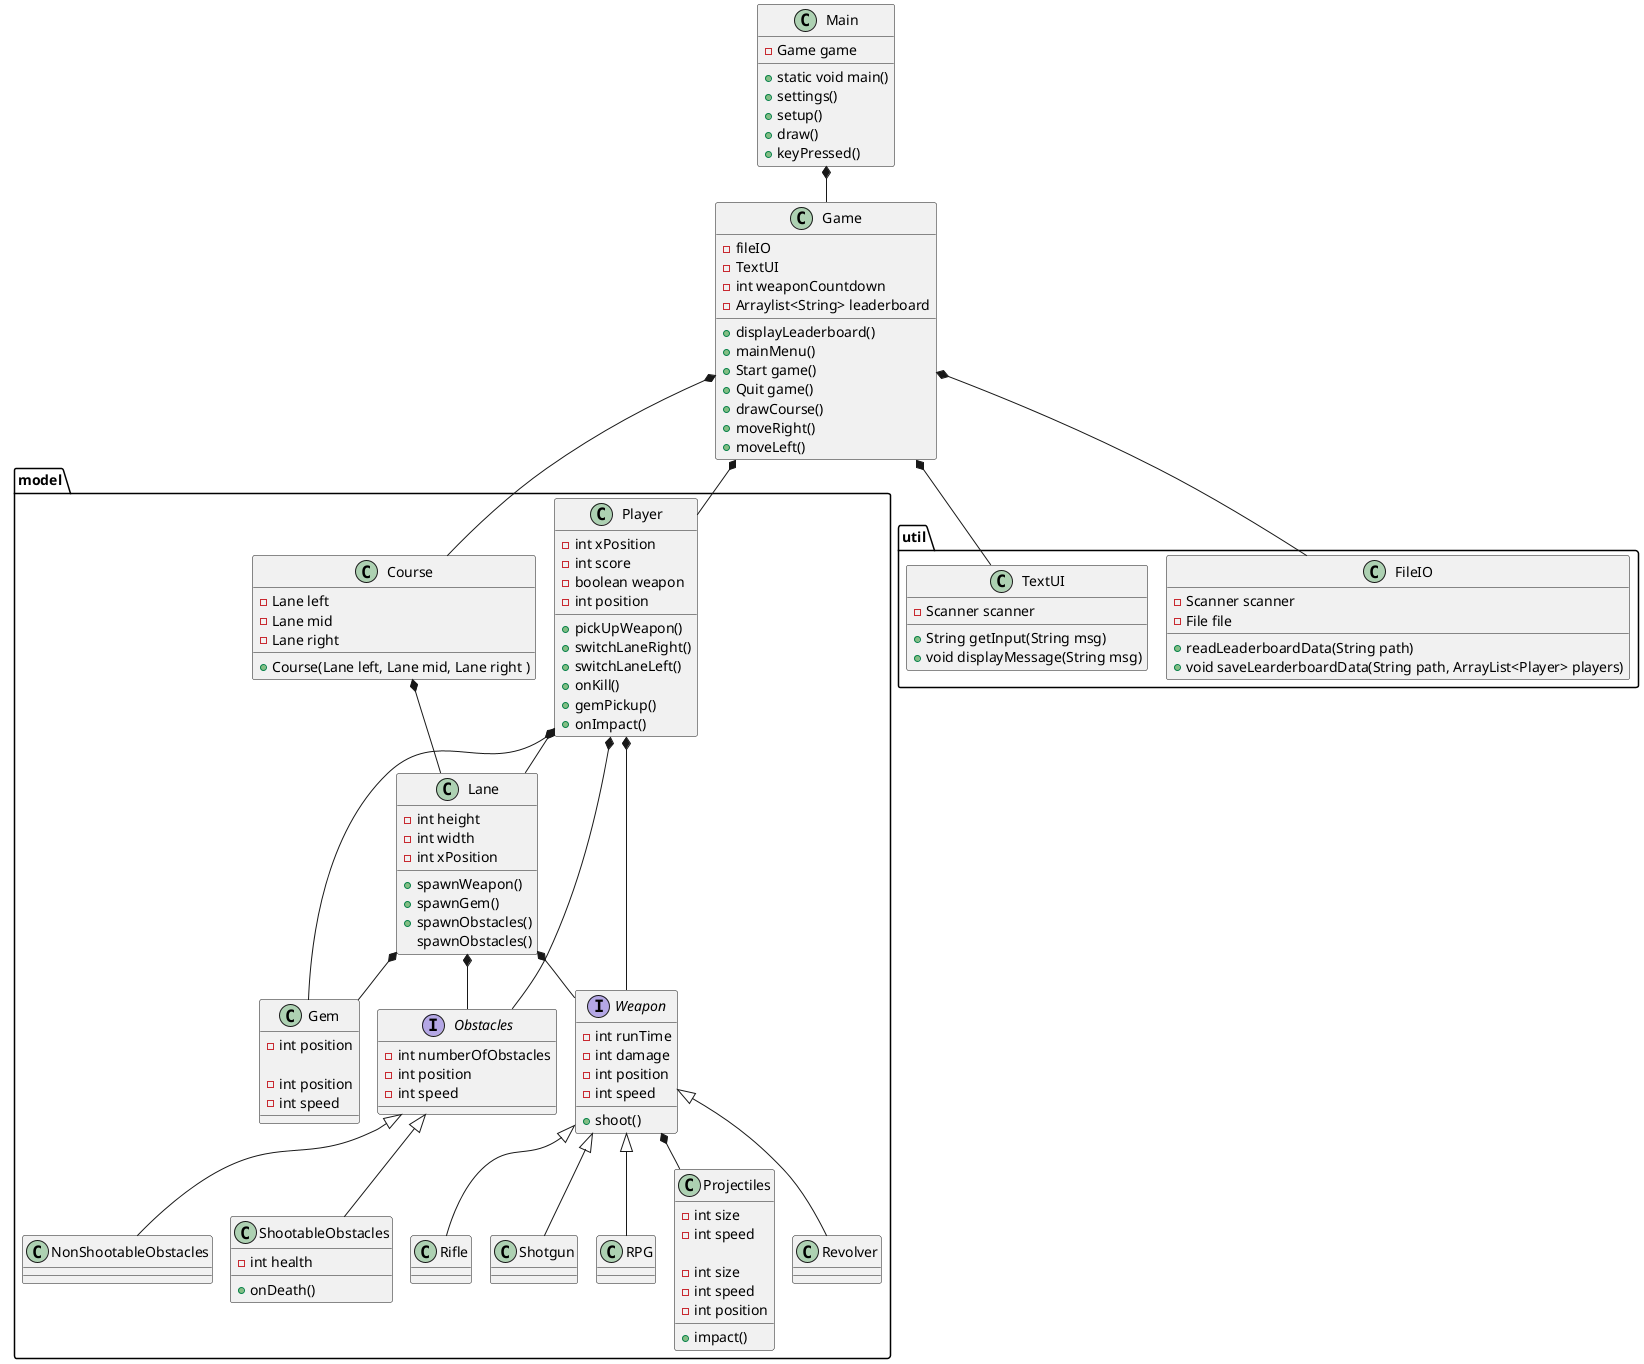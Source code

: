 @startuml
'https://plantuml.com/class-diagram


!pragma layout smetana

class Main{
- Game game
+ static void main()
+settings()
+setup()
+ draw()
+ keyPressed()
}

class Game{
- fileIO
- TextUI
- int weaponCountdown
-Arraylist<String> leaderboard

+displayLeaderboard()
+ mainMenu()
+ Start game()
+ Quit game()
+ drawCourse()
+ moveRight()
+ moveLeft()
}


package "model"{
class Player{
- int xPosition
- int score
- boolean weapon
- int position

+ pickUpWeapon()
+ switchLaneRight()
+ switchLaneLeft()
+ onKill()
+ gemPickup()
+ onImpact()
}
class Lane{
- int height
- int width
- int xPosition


+spawnWeapon()
+spawnGem()
+spawnObstacles()
spawnObstacles()

}

class Course{
- Lane left
- Lane mid
- Lane right

+ Course(Lane left, Lane mid, Lane right )
}

interface Obstacles{
- int numberOfObstacles
- int position
- int speed
}

class ShootableObstacles{
- int health
+ onDeath()
}
class NonShootableObstacles

interface Weapon{
- int runTime
- int damage
- int position
- int speed


+ shoot()
}
class Revolver
class Rifle
class Shotgun
class RPG

class Projectiles{

-int size
-int speed

- int size
- int speed
- int position

+impact()
}
class Gem{

-int position

- int position
- int speed
}


}
package "util" {
class FileIO{
- Scanner scanner
- File file
+ readLeaderboardData(String path)
+ void saveLearderboardData(String path, ArrayList<Player> players)
}
class TextUI{
+ String getInput(String msg)
- Scanner scanner
+ void displayMessage(String msg)
}
}

Main*--Game
Game*--Player
Game*--Course
Game*--FileIO
Game*-- TextUI
Course *-- Lane
Obstacles<|-- ShootableObstacles
Player*-- Obstacles
Lane *--Obstacles
Obstacles<|-- NonShootableObstacles
Player *-- Weapon
Player*-- Lane
Lane *-- Weapon
Weapon *-- Projectiles
Weapon<|-- Revolver
Weapon<|-- Rifle
Weapon<|-- Shotgun
Weapon<|-- RPG
Lane *--Gem
Player*-- Gem


@enduml
